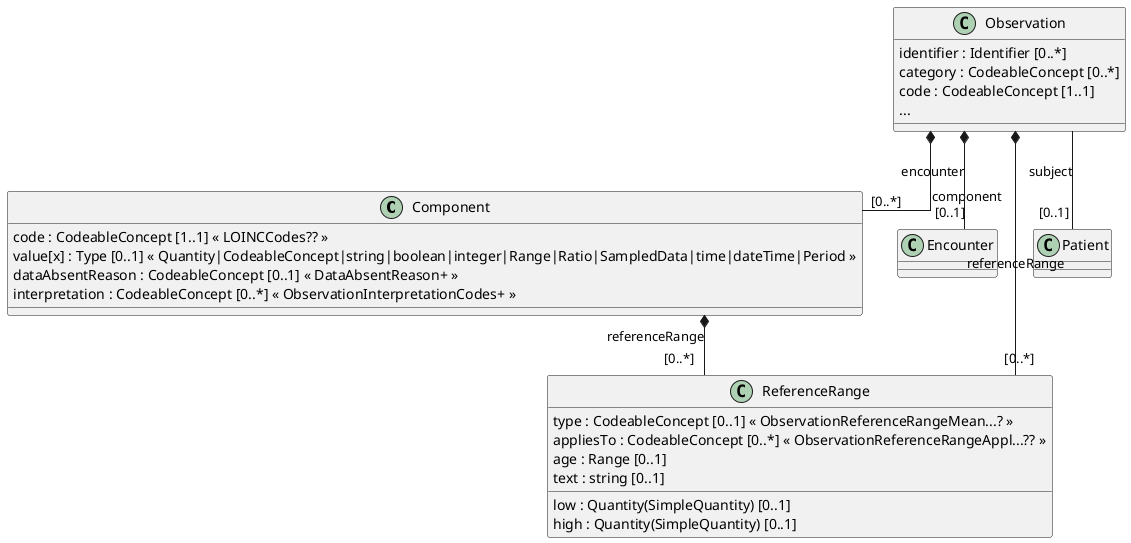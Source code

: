 @startuml
' ========================================
' start: configuration
' ========================================

skinparam linetype ortho

' ========================================
' end: configuration
' ========================================

' ========================================
' start: definition of entities/classes
' ========================================

class Component {
  code : CodeableConcept [1..1] « LOINCCodes?? »
  value[x] : Type [0..1] « Quantity|CodeableConcept|string|boolean|integer|Range|Ratio|SampledData|time|dateTime|Period »
  dataAbsentReason : CodeableConcept [0..1] « DataAbsentReason+ »
  interpretation : CodeableConcept [0..*] « ObservationInterpretationCodes+ »
}

class Encounter {
}

class Observation {
  identifier : Identifier [0..*]
  category : CodeableConcept [0..*]
  code : CodeableConcept [1..1]
  ...
}

class Patient {
}

class ReferenceRange {
  low : Quantity(SimpleQuantity) [0..1]
  high : Quantity(SimpleQuantity) [0..1]
  type : CodeableConcept [0..1] « ObservationReferenceRangeMean...? »
  appliesTo : CodeableConcept [0..*] « ObservationReferenceRangeAppl...?? »
  age : Range [0..1]
  text : string [0..1]
}

' ========================================
' end: definition of entities/classes
' ========================================

' ========================================
' start: definition of associations
' ========================================

Observation *-- "[0..*]" Component : component
Observation *-- "[0..*]" ReferenceRange : referenceRange
Component *-- "[0..*]" ReferenceRange : referenceRange
Observation *-- "[0..1]" Encounter : encounter
Observation -- "[0..1]" Patient : subject

' ========================================
' end: definition of associations
' ========================================
@enduml
